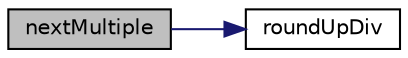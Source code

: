 digraph "nextMultiple"
{
 // LATEX_PDF_SIZE
  edge [fontname="Helvetica",fontsize="10",labelfontname="Helvetica",labelfontsize="10"];
  node [fontname="Helvetica",fontsize="10",shape=record];
  rankdir="LR";
  Node1 [label="nextMultiple",height=0.2,width=0.4,color="black", fillcolor="grey75", style="filled", fontcolor="black",tooltip="Round up to next multiple."];
  Node1 -> Node2 [color="midnightblue",fontsize="10",style="solid",fontname="Helvetica"];
  Node2 [label="roundUpDiv",height=0.2,width=0.4,color="black", fillcolor="white", style="filled",URL="$omp__structure_8hpp.html#a1c00281f52b615b111a4990b2d2a5157",tooltip="Integer division rounding up."];
}
